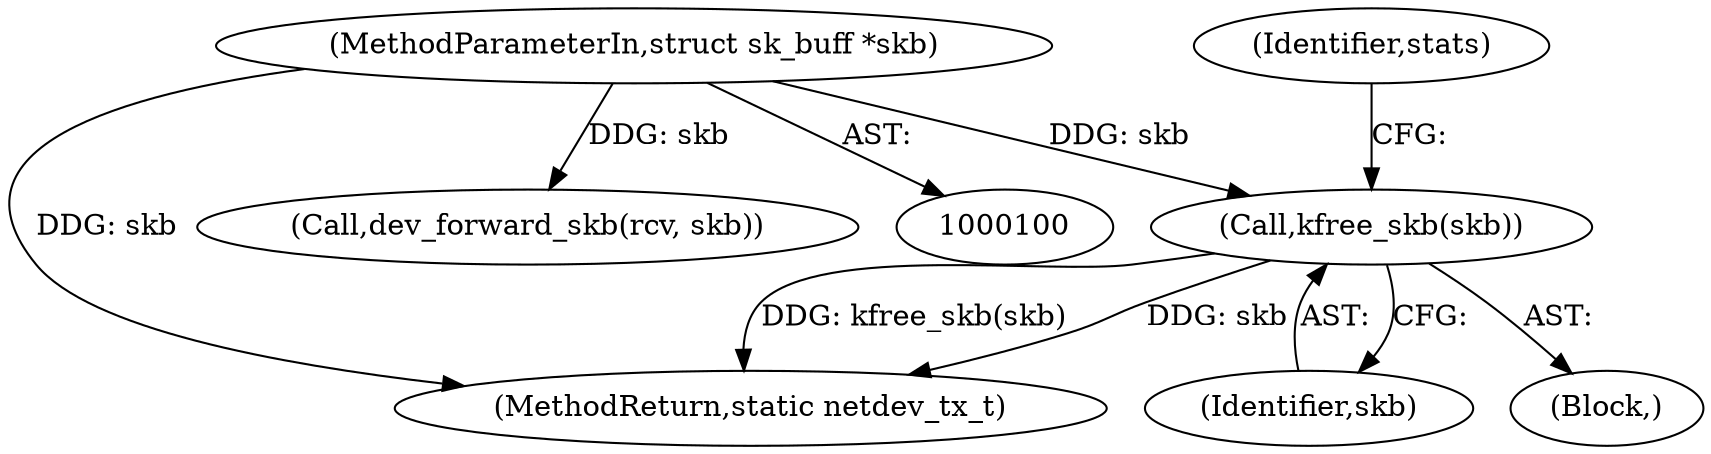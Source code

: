 digraph "0_linux_6ec82562ffc6f297d0de36d65776cff8e5704867@API" {
"1000194" [label="(Call,kfree_skb(skb))"];
"1000101" [label="(MethodParameterIn,struct sk_buff *skb)"];
"1000195" [label="(Identifier,skb)"];
"1000209" [label="(MethodReturn,static netdev_tx_t)"];
"1000103" [label="(Block,)"];
"1000168" [label="(Call,dev_forward_skb(rcv, skb))"];
"1000194" [label="(Call,kfree_skb(skb))"];
"1000198" [label="(Identifier,stats)"];
"1000101" [label="(MethodParameterIn,struct sk_buff *skb)"];
"1000194" -> "1000103"  [label="AST: "];
"1000194" -> "1000195"  [label="CFG: "];
"1000195" -> "1000194"  [label="AST: "];
"1000198" -> "1000194"  [label="CFG: "];
"1000194" -> "1000209"  [label="DDG: kfree_skb(skb)"];
"1000194" -> "1000209"  [label="DDG: skb"];
"1000101" -> "1000194"  [label="DDG: skb"];
"1000101" -> "1000100"  [label="AST: "];
"1000101" -> "1000209"  [label="DDG: skb"];
"1000101" -> "1000168"  [label="DDG: skb"];
}
